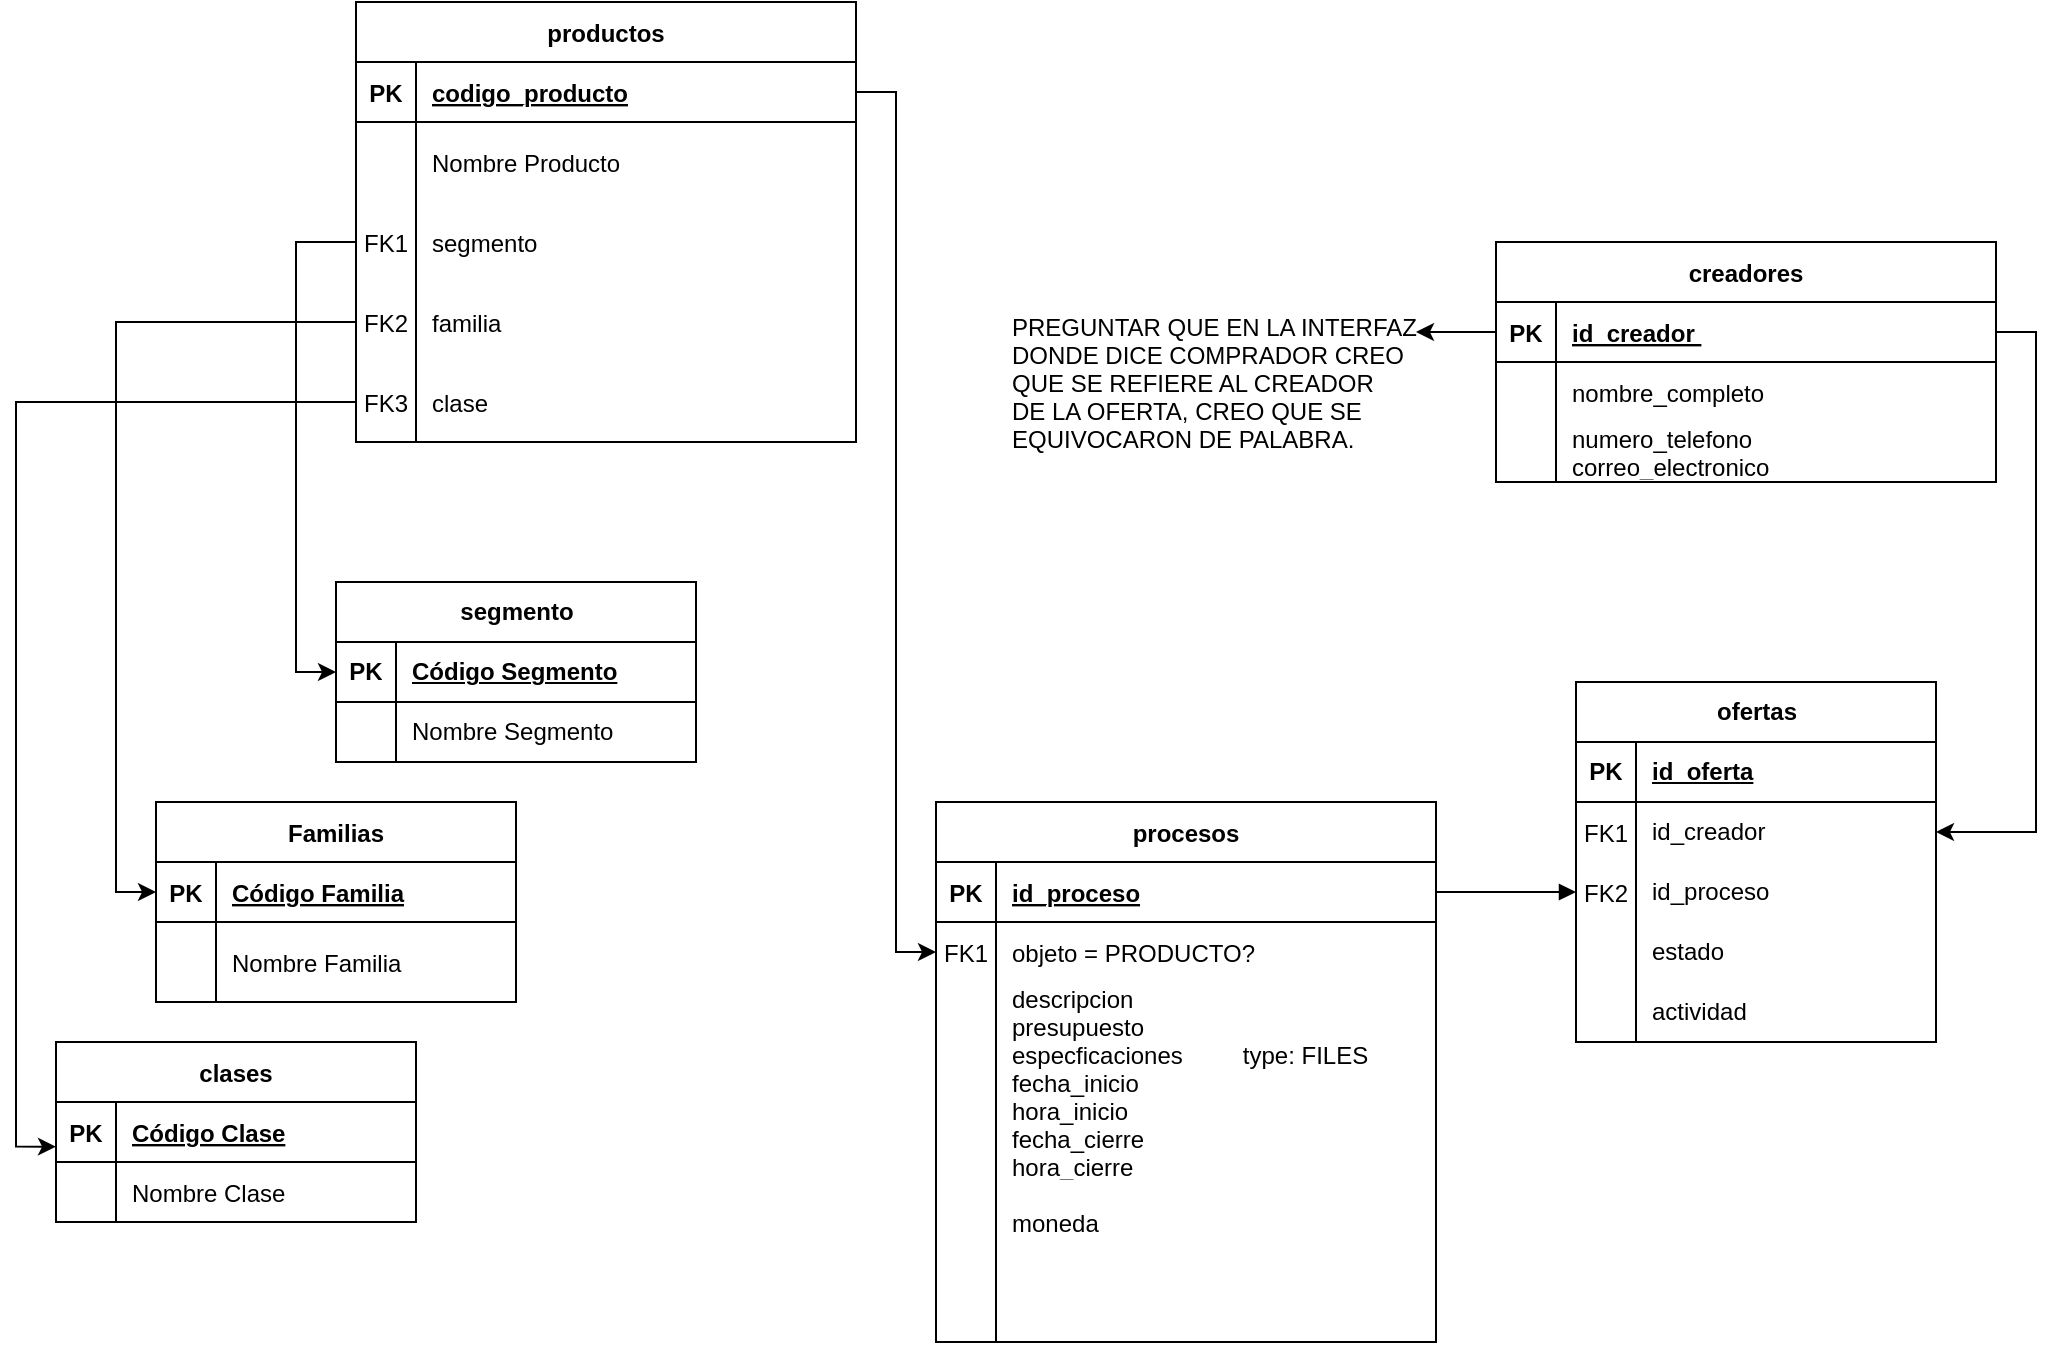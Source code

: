 <mxfile version="21.2.9" type="github">
  <diagram id="R2lEEEUBdFMjLlhIrx00" name="Page-1">
    <mxGraphModel dx="1434" dy="800" grid="1" gridSize="10" guides="1" tooltips="1" connect="1" arrows="1" fold="1" page="1" pageScale="1" pageWidth="1700" pageHeight="1100" background="none" math="0" shadow="0" extFonts="Permanent Marker^https://fonts.googleapis.com/css?family=Permanent+Marker">
      <root>
        <mxCell id="0" />
        <mxCell id="1" parent="0" />
        <mxCell id="C-vyLk0tnHw3VtMMgP7b-13" value="procesos" style="shape=table;startSize=30;container=1;collapsible=1;childLayout=tableLayout;fixedRows=1;rowLines=0;fontStyle=1;align=center;resizeLast=1;" parent="1" vertex="1">
          <mxGeometry x="610" y="520" width="250" height="270" as="geometry" />
        </mxCell>
        <mxCell id="C-vyLk0tnHw3VtMMgP7b-14" value="" style="shape=partialRectangle;collapsible=0;dropTarget=0;pointerEvents=0;fillColor=none;points=[[0,0.5],[1,0.5]];portConstraint=eastwest;top=0;left=0;right=0;bottom=1;" parent="C-vyLk0tnHw3VtMMgP7b-13" vertex="1">
          <mxGeometry y="30" width="250" height="30" as="geometry" />
        </mxCell>
        <mxCell id="C-vyLk0tnHw3VtMMgP7b-15" value="PK" style="shape=partialRectangle;overflow=hidden;connectable=0;fillColor=none;top=0;left=0;bottom=0;right=0;fontStyle=1;" parent="C-vyLk0tnHw3VtMMgP7b-14" vertex="1">
          <mxGeometry width="30" height="30" as="geometry">
            <mxRectangle width="30" height="30" as="alternateBounds" />
          </mxGeometry>
        </mxCell>
        <mxCell id="C-vyLk0tnHw3VtMMgP7b-16" value="id_proceso" style="shape=partialRectangle;overflow=hidden;connectable=0;fillColor=none;top=0;left=0;bottom=0;right=0;align=left;spacingLeft=6;fontStyle=5;" parent="C-vyLk0tnHw3VtMMgP7b-14" vertex="1">
          <mxGeometry x="30" width="220" height="30" as="geometry">
            <mxRectangle width="220" height="30" as="alternateBounds" />
          </mxGeometry>
        </mxCell>
        <mxCell id="C-vyLk0tnHw3VtMMgP7b-17" value="" style="shape=partialRectangle;collapsible=0;dropTarget=0;pointerEvents=0;fillColor=none;points=[[0,0.5],[1,0.5]];portConstraint=eastwest;top=0;left=0;right=0;bottom=0;" parent="C-vyLk0tnHw3VtMMgP7b-13" vertex="1">
          <mxGeometry y="60" width="250" height="30" as="geometry" />
        </mxCell>
        <mxCell id="C-vyLk0tnHw3VtMMgP7b-18" value="FK1" style="shape=partialRectangle;overflow=hidden;connectable=0;fillColor=none;top=0;left=0;bottom=0;right=0;" parent="C-vyLk0tnHw3VtMMgP7b-17" vertex="1">
          <mxGeometry width="30" height="30" as="geometry">
            <mxRectangle width="30" height="30" as="alternateBounds" />
          </mxGeometry>
        </mxCell>
        <mxCell id="C-vyLk0tnHw3VtMMgP7b-19" value="objeto = PRODUCTO?" style="shape=partialRectangle;overflow=hidden;connectable=0;fillColor=none;top=0;left=0;bottom=0;right=0;align=left;spacingLeft=6;" parent="C-vyLk0tnHw3VtMMgP7b-17" vertex="1">
          <mxGeometry x="30" width="220" height="30" as="geometry">
            <mxRectangle width="220" height="30" as="alternateBounds" />
          </mxGeometry>
        </mxCell>
        <mxCell id="C-vyLk0tnHw3VtMMgP7b-20" value="" style="shape=partialRectangle;collapsible=0;dropTarget=0;pointerEvents=0;fillColor=none;points=[[0,0.5],[1,0.5]];portConstraint=eastwest;top=0;left=0;right=0;bottom=0;" parent="C-vyLk0tnHw3VtMMgP7b-13" vertex="1">
          <mxGeometry y="90" width="250" height="100" as="geometry" />
        </mxCell>
        <mxCell id="C-vyLk0tnHw3VtMMgP7b-21" value="" style="shape=partialRectangle;overflow=hidden;connectable=0;fillColor=none;top=0;left=0;bottom=0;right=0;" parent="C-vyLk0tnHw3VtMMgP7b-20" vertex="1">
          <mxGeometry width="30" height="100" as="geometry">
            <mxRectangle width="30" height="100" as="alternateBounds" />
          </mxGeometry>
        </mxCell>
        <mxCell id="C-vyLk0tnHw3VtMMgP7b-22" value="descripcion&#xa;presupuesto&#xa;especficaciones         type: FILES&#xa;fecha_inicio&#xa;hora_inicio&#xa;fecha_cierre&#xa;hora_cierre" style="shape=partialRectangle;overflow=hidden;connectable=0;fillColor=none;top=0;left=0;bottom=0;right=0;align=left;spacingLeft=6;" parent="C-vyLk0tnHw3VtMMgP7b-20" vertex="1">
          <mxGeometry x="30" width="220" height="100" as="geometry">
            <mxRectangle width="220" height="100" as="alternateBounds" />
          </mxGeometry>
        </mxCell>
        <mxCell id="tsX41xSAK2laKhsIqQu9-92" style="shape=partialRectangle;collapsible=0;dropTarget=0;pointerEvents=0;fillColor=none;points=[[0,0.5],[1,0.5]];portConstraint=eastwest;top=0;left=0;right=0;bottom=0;" parent="C-vyLk0tnHw3VtMMgP7b-13" vertex="1">
          <mxGeometry y="190" width="250" height="40" as="geometry" />
        </mxCell>
        <mxCell id="tsX41xSAK2laKhsIqQu9-93" value="" style="shape=partialRectangle;overflow=hidden;connectable=0;fillColor=none;top=0;left=0;bottom=0;right=0;" parent="tsX41xSAK2laKhsIqQu9-92" vertex="1">
          <mxGeometry width="30" height="40" as="geometry">
            <mxRectangle width="30" height="40" as="alternateBounds" />
          </mxGeometry>
        </mxCell>
        <mxCell id="tsX41xSAK2laKhsIqQu9-94" value="moneda" style="shape=partialRectangle;overflow=hidden;connectable=0;fillColor=none;top=0;left=0;bottom=0;right=0;align=left;spacingLeft=6;" parent="tsX41xSAK2laKhsIqQu9-92" vertex="1">
          <mxGeometry x="30" width="220" height="40" as="geometry">
            <mxRectangle width="220" height="40" as="alternateBounds" />
          </mxGeometry>
        </mxCell>
        <mxCell id="5QhUC8c8IQBKlgMcxoo4-2" style="shape=partialRectangle;collapsible=0;dropTarget=0;pointerEvents=0;fillColor=none;points=[[0,0.5],[1,0.5]];portConstraint=eastwest;top=0;left=0;right=0;bottom=0;" vertex="1" parent="C-vyLk0tnHw3VtMMgP7b-13">
          <mxGeometry y="230" width="250" height="40" as="geometry" />
        </mxCell>
        <mxCell id="5QhUC8c8IQBKlgMcxoo4-3" style="shape=partialRectangle;overflow=hidden;connectable=0;fillColor=none;top=0;left=0;bottom=0;right=0;" vertex="1" parent="5QhUC8c8IQBKlgMcxoo4-2">
          <mxGeometry width="30" height="40" as="geometry">
            <mxRectangle width="30" height="40" as="alternateBounds" />
          </mxGeometry>
        </mxCell>
        <mxCell id="5QhUC8c8IQBKlgMcxoo4-4" style="shape=partialRectangle;overflow=hidden;connectable=0;fillColor=none;top=0;left=0;bottom=0;right=0;align=left;spacingLeft=6;" vertex="1" parent="5QhUC8c8IQBKlgMcxoo4-2">
          <mxGeometry x="30" width="220" height="40" as="geometry">
            <mxRectangle width="220" height="40" as="alternateBounds" />
          </mxGeometry>
        </mxCell>
        <mxCell id="1gzNXnjmNCpZjH8LedTt-11" value="creadores" style="shape=table;startSize=30;container=1;collapsible=1;childLayout=tableLayout;fixedRows=1;rowLines=0;fontStyle=1;align=center;resizeLast=1;" parent="1" vertex="1">
          <mxGeometry x="890" y="240" width="250" height="120" as="geometry" />
        </mxCell>
        <mxCell id="1gzNXnjmNCpZjH8LedTt-12" value="" style="shape=partialRectangle;collapsible=0;dropTarget=0;pointerEvents=0;fillColor=none;points=[[0,0.5],[1,0.5]];portConstraint=eastwest;top=0;left=0;right=0;bottom=1;" parent="1gzNXnjmNCpZjH8LedTt-11" vertex="1">
          <mxGeometry y="30" width="250" height="30" as="geometry" />
        </mxCell>
        <mxCell id="1gzNXnjmNCpZjH8LedTt-13" value="PK" style="shape=partialRectangle;overflow=hidden;connectable=0;fillColor=none;top=0;left=0;bottom=0;right=0;fontStyle=1;" parent="1gzNXnjmNCpZjH8LedTt-12" vertex="1">
          <mxGeometry width="30" height="30" as="geometry">
            <mxRectangle width="30" height="30" as="alternateBounds" />
          </mxGeometry>
        </mxCell>
        <mxCell id="1gzNXnjmNCpZjH8LedTt-14" value="id_creador " style="shape=partialRectangle;overflow=hidden;connectable=0;fillColor=none;top=0;left=0;bottom=0;right=0;align=left;spacingLeft=6;fontStyle=5;" parent="1gzNXnjmNCpZjH8LedTt-12" vertex="1">
          <mxGeometry x="30" width="220" height="30" as="geometry">
            <mxRectangle width="220" height="30" as="alternateBounds" />
          </mxGeometry>
        </mxCell>
        <mxCell id="1gzNXnjmNCpZjH8LedTt-15" value="" style="shape=partialRectangle;collapsible=0;dropTarget=0;pointerEvents=0;fillColor=none;points=[[0,0.5],[1,0.5]];portConstraint=eastwest;top=0;left=0;right=0;bottom=0;" parent="1gzNXnjmNCpZjH8LedTt-11" vertex="1">
          <mxGeometry y="60" width="250" height="30" as="geometry" />
        </mxCell>
        <mxCell id="1gzNXnjmNCpZjH8LedTt-16" value="" style="shape=partialRectangle;overflow=hidden;connectable=0;fillColor=none;top=0;left=0;bottom=0;right=0;" parent="1gzNXnjmNCpZjH8LedTt-15" vertex="1">
          <mxGeometry width="30" height="30" as="geometry">
            <mxRectangle width="30" height="30" as="alternateBounds" />
          </mxGeometry>
        </mxCell>
        <mxCell id="1gzNXnjmNCpZjH8LedTt-17" value="nombre_completo" style="shape=partialRectangle;overflow=hidden;connectable=0;fillColor=none;top=0;left=0;bottom=0;right=0;align=left;spacingLeft=6;" parent="1gzNXnjmNCpZjH8LedTt-15" vertex="1">
          <mxGeometry x="30" width="220" height="30" as="geometry">
            <mxRectangle width="220" height="30" as="alternateBounds" />
          </mxGeometry>
        </mxCell>
        <mxCell id="1gzNXnjmNCpZjH8LedTt-18" value="" style="shape=partialRectangle;collapsible=0;dropTarget=0;pointerEvents=0;fillColor=none;points=[[0,0.5],[1,0.5]];portConstraint=eastwest;top=0;left=0;right=0;bottom=0;" parent="1gzNXnjmNCpZjH8LedTt-11" vertex="1">
          <mxGeometry y="90" width="250" height="30" as="geometry" />
        </mxCell>
        <mxCell id="1gzNXnjmNCpZjH8LedTt-19" value="" style="shape=partialRectangle;overflow=hidden;connectable=0;fillColor=none;top=0;left=0;bottom=0;right=0;" parent="1gzNXnjmNCpZjH8LedTt-18" vertex="1">
          <mxGeometry width="30" height="30" as="geometry">
            <mxRectangle width="30" height="30" as="alternateBounds" />
          </mxGeometry>
        </mxCell>
        <mxCell id="1gzNXnjmNCpZjH8LedTt-20" value="numero_telefono&#xa;correo_electronico" style="shape=partialRectangle;overflow=hidden;connectable=0;fillColor=none;top=0;left=0;bottom=0;right=0;align=left;spacingLeft=6;" parent="1gzNXnjmNCpZjH8LedTt-18" vertex="1">
          <mxGeometry x="30" width="220" height="30" as="geometry">
            <mxRectangle width="220" height="30" as="alternateBounds" />
          </mxGeometry>
        </mxCell>
        <mxCell id="1gzNXnjmNCpZjH8LedTt-21" value="productos" style="shape=table;startSize=30;container=1;collapsible=1;childLayout=tableLayout;fixedRows=1;rowLines=0;fontStyle=1;align=center;resizeLast=1;" parent="1" vertex="1">
          <mxGeometry x="320" y="120" width="250" height="220" as="geometry" />
        </mxCell>
        <mxCell id="1gzNXnjmNCpZjH8LedTt-22" value="" style="shape=partialRectangle;collapsible=0;dropTarget=0;pointerEvents=0;fillColor=none;points=[[0,0.5],[1,0.5]];portConstraint=eastwest;top=0;left=0;right=0;bottom=1;" parent="1gzNXnjmNCpZjH8LedTt-21" vertex="1">
          <mxGeometry y="30" width="250" height="30" as="geometry" />
        </mxCell>
        <mxCell id="1gzNXnjmNCpZjH8LedTt-23" value="PK" style="shape=partialRectangle;overflow=hidden;connectable=0;fillColor=none;top=0;left=0;bottom=0;right=0;fontStyle=1;" parent="1gzNXnjmNCpZjH8LedTt-22" vertex="1">
          <mxGeometry width="30" height="30" as="geometry">
            <mxRectangle width="30" height="30" as="alternateBounds" />
          </mxGeometry>
        </mxCell>
        <mxCell id="1gzNXnjmNCpZjH8LedTt-24" value="codigo_producto" style="shape=partialRectangle;overflow=hidden;connectable=0;fillColor=none;top=0;left=0;bottom=0;right=0;align=left;spacingLeft=6;fontStyle=5;" parent="1gzNXnjmNCpZjH8LedTt-22" vertex="1">
          <mxGeometry x="30" width="220" height="30" as="geometry">
            <mxRectangle width="220" height="30" as="alternateBounds" />
          </mxGeometry>
        </mxCell>
        <mxCell id="1gzNXnjmNCpZjH8LedTt-25" value="" style="shape=partialRectangle;collapsible=0;dropTarget=0;pointerEvents=0;fillColor=none;points=[[0,0.5],[1,0.5]];portConstraint=eastwest;top=0;left=0;right=0;bottom=0;" parent="1gzNXnjmNCpZjH8LedTt-21" vertex="1">
          <mxGeometry y="60" width="250" height="40" as="geometry" />
        </mxCell>
        <mxCell id="1gzNXnjmNCpZjH8LedTt-26" value="" style="shape=partialRectangle;overflow=hidden;connectable=0;fillColor=none;top=0;left=0;bottom=0;right=0;" parent="1gzNXnjmNCpZjH8LedTt-25" vertex="1">
          <mxGeometry width="30" height="40" as="geometry">
            <mxRectangle width="30" height="40" as="alternateBounds" />
          </mxGeometry>
        </mxCell>
        <mxCell id="1gzNXnjmNCpZjH8LedTt-27" value="Nombre Producto" style="shape=partialRectangle;overflow=hidden;connectable=0;fillColor=none;top=0;left=0;bottom=0;right=0;align=left;spacingLeft=6;" parent="1gzNXnjmNCpZjH8LedTt-25" vertex="1">
          <mxGeometry x="30" width="220" height="40" as="geometry">
            <mxRectangle width="220" height="40" as="alternateBounds" />
          </mxGeometry>
        </mxCell>
        <mxCell id="tsX41xSAK2laKhsIqQu9-65" style="shape=partialRectangle;collapsible=0;dropTarget=0;pointerEvents=0;fillColor=none;points=[[0,0.5],[1,0.5]];portConstraint=eastwest;top=0;left=0;right=0;bottom=0;" parent="1gzNXnjmNCpZjH8LedTt-21" vertex="1">
          <mxGeometry y="100" width="250" height="40" as="geometry" />
        </mxCell>
        <mxCell id="tsX41xSAK2laKhsIqQu9-66" value="FK1" style="shape=partialRectangle;overflow=hidden;connectable=0;fillColor=none;top=0;left=0;bottom=0;right=0;" parent="tsX41xSAK2laKhsIqQu9-65" vertex="1">
          <mxGeometry width="30" height="40" as="geometry">
            <mxRectangle width="30" height="40" as="alternateBounds" />
          </mxGeometry>
        </mxCell>
        <mxCell id="tsX41xSAK2laKhsIqQu9-67" value="segmento" style="shape=partialRectangle;overflow=hidden;connectable=0;fillColor=none;top=0;left=0;bottom=0;right=0;align=left;spacingLeft=6;" parent="tsX41xSAK2laKhsIqQu9-65" vertex="1">
          <mxGeometry x="30" width="220" height="40" as="geometry">
            <mxRectangle width="220" height="40" as="alternateBounds" />
          </mxGeometry>
        </mxCell>
        <mxCell id="tsX41xSAK2laKhsIqQu9-68" style="shape=partialRectangle;collapsible=0;dropTarget=0;pointerEvents=0;fillColor=none;points=[[0,0.5],[1,0.5]];portConstraint=eastwest;top=0;left=0;right=0;bottom=0;" parent="1gzNXnjmNCpZjH8LedTt-21" vertex="1">
          <mxGeometry y="140" width="250" height="40" as="geometry" />
        </mxCell>
        <mxCell id="tsX41xSAK2laKhsIqQu9-69" value="FK2" style="shape=partialRectangle;overflow=hidden;connectable=0;fillColor=none;top=0;left=0;bottom=0;right=0;" parent="tsX41xSAK2laKhsIqQu9-68" vertex="1">
          <mxGeometry width="30" height="40" as="geometry">
            <mxRectangle width="30" height="40" as="alternateBounds" />
          </mxGeometry>
        </mxCell>
        <mxCell id="tsX41xSAK2laKhsIqQu9-70" value="familia" style="shape=partialRectangle;overflow=hidden;connectable=0;fillColor=none;top=0;left=0;bottom=0;right=0;align=left;spacingLeft=6;" parent="tsX41xSAK2laKhsIqQu9-68" vertex="1">
          <mxGeometry x="30" width="220" height="40" as="geometry">
            <mxRectangle width="220" height="40" as="alternateBounds" />
          </mxGeometry>
        </mxCell>
        <mxCell id="tsX41xSAK2laKhsIqQu9-71" style="shape=partialRectangle;collapsible=0;dropTarget=0;pointerEvents=0;fillColor=none;points=[[0,0.5],[1,0.5]];portConstraint=eastwest;top=0;left=0;right=0;bottom=0;" parent="1gzNXnjmNCpZjH8LedTt-21" vertex="1">
          <mxGeometry y="180" width="250" height="40" as="geometry" />
        </mxCell>
        <mxCell id="tsX41xSAK2laKhsIqQu9-72" value="FK3" style="shape=partialRectangle;overflow=hidden;connectable=0;fillColor=none;top=0;left=0;bottom=0;right=0;" parent="tsX41xSAK2laKhsIqQu9-71" vertex="1">
          <mxGeometry width="30" height="40" as="geometry">
            <mxRectangle width="30" height="40" as="alternateBounds" />
          </mxGeometry>
        </mxCell>
        <mxCell id="tsX41xSAK2laKhsIqQu9-73" value="clase" style="shape=partialRectangle;overflow=hidden;connectable=0;fillColor=none;top=0;left=0;bottom=0;right=0;align=left;spacingLeft=6;" parent="tsX41xSAK2laKhsIqQu9-71" vertex="1">
          <mxGeometry x="30" width="220" height="40" as="geometry">
            <mxRectangle width="220" height="40" as="alternateBounds" />
          </mxGeometry>
        </mxCell>
        <mxCell id="1gzNXnjmNCpZjH8LedTt-28" value="clases" style="shape=table;startSize=30;container=1;collapsible=1;childLayout=tableLayout;fixedRows=1;rowLines=0;fontStyle=1;align=center;resizeLast=1;" parent="1" vertex="1">
          <mxGeometry x="170" y="640" width="180" height="90" as="geometry" />
        </mxCell>
        <mxCell id="1gzNXnjmNCpZjH8LedTt-29" value="" style="shape=partialRectangle;collapsible=0;dropTarget=0;pointerEvents=0;fillColor=none;points=[[0,0.5],[1,0.5]];portConstraint=eastwest;top=0;left=0;right=0;bottom=1;" parent="1gzNXnjmNCpZjH8LedTt-28" vertex="1">
          <mxGeometry y="30" width="180" height="30" as="geometry" />
        </mxCell>
        <mxCell id="1gzNXnjmNCpZjH8LedTt-30" value="PK" style="shape=partialRectangle;overflow=hidden;connectable=0;fillColor=none;top=0;left=0;bottom=0;right=0;fontStyle=1;" parent="1gzNXnjmNCpZjH8LedTt-29" vertex="1">
          <mxGeometry width="30" height="30" as="geometry">
            <mxRectangle width="30" height="30" as="alternateBounds" />
          </mxGeometry>
        </mxCell>
        <mxCell id="1gzNXnjmNCpZjH8LedTt-31" value="Código Clase" style="shape=partialRectangle;overflow=hidden;connectable=0;fillColor=none;top=0;left=0;bottom=0;right=0;align=left;spacingLeft=6;fontStyle=5;" parent="1gzNXnjmNCpZjH8LedTt-29" vertex="1">
          <mxGeometry x="30" width="150" height="30" as="geometry">
            <mxRectangle width="150" height="30" as="alternateBounds" />
          </mxGeometry>
        </mxCell>
        <mxCell id="1gzNXnjmNCpZjH8LedTt-32" value="" style="shape=partialRectangle;collapsible=0;dropTarget=0;pointerEvents=0;fillColor=none;points=[[0,0.5],[1,0.5]];portConstraint=eastwest;top=0;left=0;right=0;bottom=0;" parent="1gzNXnjmNCpZjH8LedTt-28" vertex="1">
          <mxGeometry y="60" width="180" height="30" as="geometry" />
        </mxCell>
        <mxCell id="1gzNXnjmNCpZjH8LedTt-33" value="" style="shape=partialRectangle;overflow=hidden;connectable=0;fillColor=none;top=0;left=0;bottom=0;right=0;" parent="1gzNXnjmNCpZjH8LedTt-32" vertex="1">
          <mxGeometry width="30" height="30" as="geometry">
            <mxRectangle width="30" height="30" as="alternateBounds" />
          </mxGeometry>
        </mxCell>
        <mxCell id="1gzNXnjmNCpZjH8LedTt-34" value="Nombre Clase" style="shape=partialRectangle;overflow=hidden;connectable=0;fillColor=none;top=0;left=0;bottom=0;right=0;align=left;spacingLeft=6;" parent="1gzNXnjmNCpZjH8LedTt-32" vertex="1">
          <mxGeometry x="30" width="150" height="30" as="geometry">
            <mxRectangle width="150" height="30" as="alternateBounds" />
          </mxGeometry>
        </mxCell>
        <mxCell id="1gzNXnjmNCpZjH8LedTt-35" value="Familias" style="shape=table;startSize=30;container=1;collapsible=1;childLayout=tableLayout;fixedRows=1;rowLines=0;fontStyle=1;align=center;resizeLast=1;" parent="1" vertex="1">
          <mxGeometry x="220" y="520" width="180" height="100" as="geometry" />
        </mxCell>
        <mxCell id="1gzNXnjmNCpZjH8LedTt-36" value="" style="shape=partialRectangle;collapsible=0;dropTarget=0;pointerEvents=0;fillColor=none;points=[[0,0.5],[1,0.5]];portConstraint=eastwest;top=0;left=0;right=0;bottom=1;" parent="1gzNXnjmNCpZjH8LedTt-35" vertex="1">
          <mxGeometry y="30" width="180" height="30" as="geometry" />
        </mxCell>
        <mxCell id="1gzNXnjmNCpZjH8LedTt-37" value="PK" style="shape=partialRectangle;overflow=hidden;connectable=0;fillColor=none;top=0;left=0;bottom=0;right=0;fontStyle=1;" parent="1gzNXnjmNCpZjH8LedTt-36" vertex="1">
          <mxGeometry width="30" height="30" as="geometry">
            <mxRectangle width="30" height="30" as="alternateBounds" />
          </mxGeometry>
        </mxCell>
        <mxCell id="1gzNXnjmNCpZjH8LedTt-38" value="Código Familia" style="shape=partialRectangle;overflow=hidden;connectable=0;fillColor=none;top=0;left=0;bottom=0;right=0;align=left;spacingLeft=6;fontStyle=5;" parent="1gzNXnjmNCpZjH8LedTt-36" vertex="1">
          <mxGeometry x="30" width="150" height="30" as="geometry">
            <mxRectangle width="150" height="30" as="alternateBounds" />
          </mxGeometry>
        </mxCell>
        <mxCell id="1gzNXnjmNCpZjH8LedTt-39" value="" style="shape=partialRectangle;collapsible=0;dropTarget=0;pointerEvents=0;fillColor=none;points=[[0,0.5],[1,0.5]];portConstraint=eastwest;top=0;left=0;right=0;bottom=0;" parent="1gzNXnjmNCpZjH8LedTt-35" vertex="1">
          <mxGeometry y="60" width="180" height="40" as="geometry" />
        </mxCell>
        <mxCell id="1gzNXnjmNCpZjH8LedTt-40" value="" style="shape=partialRectangle;overflow=hidden;connectable=0;fillColor=none;top=0;left=0;bottom=0;right=0;" parent="1gzNXnjmNCpZjH8LedTt-39" vertex="1">
          <mxGeometry width="30" height="40" as="geometry">
            <mxRectangle width="30" height="40" as="alternateBounds" />
          </mxGeometry>
        </mxCell>
        <mxCell id="1gzNXnjmNCpZjH8LedTt-41" value="Nombre Familia" style="shape=partialRectangle;overflow=hidden;connectable=0;fillColor=none;top=0;left=0;bottom=0;right=0;align=left;spacingLeft=6;" parent="1gzNXnjmNCpZjH8LedTt-39" vertex="1">
          <mxGeometry x="30" width="150" height="40" as="geometry">
            <mxRectangle width="150" height="40" as="alternateBounds" />
          </mxGeometry>
        </mxCell>
        <mxCell id="tsX41xSAK2laKhsIqQu9-10" style="edgeStyle=orthogonalEdgeStyle;rounded=0;orthogonalLoop=1;jettySize=auto;html=1;entryX=1;entryY=0.5;entryDx=0;entryDy=0;" parent="1" source="1gzNXnjmNCpZjH8LedTt-12" target="tsX41xSAK2laKhsIqQu9-29" edge="1">
          <mxGeometry relative="1" as="geometry">
            <mxPoint x="1170" y="180.0" as="targetPoint" />
          </mxGeometry>
        </mxCell>
        <mxCell id="tsX41xSAK2laKhsIqQu9-21" value="PREGUNTAR QUE EN LA INTERFAZ &#xa;DONDE DICE COMPRADOR CREO &#xa;QUE SE REFIERE AL CREADOR&#xa;DE LA OFERTA, CREO QUE SE &#xa;EQUIVOCARON DE PALABRA." style="shape=partialRectangle;overflow=hidden;connectable=0;fillColor=none;top=0;left=0;bottom=0;right=0;align=left;spacingLeft=6;" parent="1" vertex="1">
          <mxGeometry x="640" y="260" width="220" height="100" as="geometry">
            <mxRectangle width="220" height="100" as="alternateBounds" />
          </mxGeometry>
        </mxCell>
        <mxCell id="tsX41xSAK2laKhsIqQu9-44" value="" style="group" parent="1" vertex="1" connectable="0">
          <mxGeometry x="930" y="460" width="180" height="150" as="geometry" />
        </mxCell>
        <mxCell id="tsX41xSAK2laKhsIqQu9-42" value="" style="group" parent="tsX41xSAK2laKhsIqQu9-44" vertex="1" connectable="0">
          <mxGeometry width="180" height="150" as="geometry" />
        </mxCell>
        <mxCell id="tsX41xSAK2laKhsIqQu9-39" value="" style="group" parent="tsX41xSAK2laKhsIqQu9-42" vertex="1" connectable="0">
          <mxGeometry width="180" height="150" as="geometry" />
        </mxCell>
        <mxCell id="tsX41xSAK2laKhsIqQu9-25" value="ofertas" style="shape=table;startSize=30;container=1;collapsible=1;childLayout=tableLayout;fixedRows=1;rowLines=0;fontStyle=1;align=center;resizeLast=1;html=1;" parent="tsX41xSAK2laKhsIqQu9-39" vertex="1">
          <mxGeometry width="180" height="180" as="geometry" />
        </mxCell>
        <mxCell id="tsX41xSAK2laKhsIqQu9-26" value="" style="shape=tableRow;horizontal=0;startSize=0;swimlaneHead=0;swimlaneBody=0;fillColor=none;collapsible=0;dropTarget=0;points=[[0,0.5],[1,0.5]];portConstraint=eastwest;top=0;left=0;right=0;bottom=1;" parent="tsX41xSAK2laKhsIqQu9-25" vertex="1">
          <mxGeometry y="30" width="180" height="30" as="geometry" />
        </mxCell>
        <mxCell id="tsX41xSAK2laKhsIqQu9-27" value="PK" style="shape=partialRectangle;connectable=0;fillColor=none;top=0;left=0;bottom=0;right=0;fontStyle=1;overflow=hidden;whiteSpace=wrap;html=1;" parent="tsX41xSAK2laKhsIqQu9-26" vertex="1">
          <mxGeometry width="30" height="30" as="geometry">
            <mxRectangle width="30" height="30" as="alternateBounds" />
          </mxGeometry>
        </mxCell>
        <mxCell id="tsX41xSAK2laKhsIqQu9-28" value="id_oferta" style="shape=partialRectangle;connectable=0;fillColor=none;top=0;left=0;bottom=0;right=0;align=left;spacingLeft=6;fontStyle=5;overflow=hidden;whiteSpace=wrap;html=1;" parent="tsX41xSAK2laKhsIqQu9-26" vertex="1">
          <mxGeometry x="30" width="150" height="30" as="geometry">
            <mxRectangle width="150" height="30" as="alternateBounds" />
          </mxGeometry>
        </mxCell>
        <mxCell id="tsX41xSAK2laKhsIqQu9-29" value="" style="shape=tableRow;horizontal=0;startSize=0;swimlaneHead=0;swimlaneBody=0;fillColor=none;collapsible=0;dropTarget=0;points=[[0,0.5],[1,0.5]];portConstraint=eastwest;top=0;left=0;right=0;bottom=0;" parent="tsX41xSAK2laKhsIqQu9-25" vertex="1">
          <mxGeometry y="60" width="180" height="30" as="geometry" />
        </mxCell>
        <mxCell id="tsX41xSAK2laKhsIqQu9-30" value="" style="shape=partialRectangle;connectable=0;fillColor=none;top=0;left=0;bottom=0;right=0;editable=1;overflow=hidden;whiteSpace=wrap;html=1;" parent="tsX41xSAK2laKhsIqQu9-29" vertex="1">
          <mxGeometry width="30" height="30" as="geometry">
            <mxRectangle width="30" height="30" as="alternateBounds" />
          </mxGeometry>
        </mxCell>
        <mxCell id="tsX41xSAK2laKhsIqQu9-31" value="id_creador" style="shape=partialRectangle;connectable=0;fillColor=none;top=0;left=0;bottom=0;right=0;align=left;spacingLeft=6;overflow=hidden;whiteSpace=wrap;html=1;" parent="tsX41xSAK2laKhsIqQu9-29" vertex="1">
          <mxGeometry x="30" width="150" height="30" as="geometry">
            <mxRectangle width="150" height="30" as="alternateBounds" />
          </mxGeometry>
        </mxCell>
        <mxCell id="tsX41xSAK2laKhsIqQu9-32" value="" style="shape=tableRow;horizontal=0;startSize=0;swimlaneHead=0;swimlaneBody=0;fillColor=none;collapsible=0;dropTarget=0;points=[[0,0.5],[1,0.5]];portConstraint=eastwest;top=0;left=0;right=0;bottom=0;" parent="tsX41xSAK2laKhsIqQu9-25" vertex="1">
          <mxGeometry y="90" width="180" height="30" as="geometry" />
        </mxCell>
        <mxCell id="tsX41xSAK2laKhsIqQu9-33" value="" style="shape=partialRectangle;connectable=0;fillColor=none;top=0;left=0;bottom=0;right=0;editable=1;overflow=hidden;whiteSpace=wrap;html=1;" parent="tsX41xSAK2laKhsIqQu9-32" vertex="1">
          <mxGeometry width="30" height="30" as="geometry">
            <mxRectangle width="30" height="30" as="alternateBounds" />
          </mxGeometry>
        </mxCell>
        <mxCell id="tsX41xSAK2laKhsIqQu9-34" value="id_proceso" style="shape=partialRectangle;connectable=0;fillColor=none;top=0;left=0;bottom=0;right=0;align=left;spacingLeft=6;overflow=hidden;whiteSpace=wrap;html=1;" parent="tsX41xSAK2laKhsIqQu9-32" vertex="1">
          <mxGeometry x="30" width="150" height="30" as="geometry">
            <mxRectangle width="150" height="30" as="alternateBounds" />
          </mxGeometry>
        </mxCell>
        <mxCell id="tsX41xSAK2laKhsIqQu9-35" value="" style="shape=tableRow;horizontal=0;startSize=0;swimlaneHead=0;swimlaneBody=0;fillColor=none;collapsible=0;dropTarget=0;points=[[0,0.5],[1,0.5]];portConstraint=eastwest;top=0;left=0;right=0;bottom=0;" parent="tsX41xSAK2laKhsIqQu9-25" vertex="1">
          <mxGeometry y="120" width="180" height="30" as="geometry" />
        </mxCell>
        <mxCell id="tsX41xSAK2laKhsIqQu9-36" value="" style="shape=partialRectangle;connectable=0;fillColor=none;top=0;left=0;bottom=0;right=0;editable=1;overflow=hidden;whiteSpace=wrap;html=1;" parent="tsX41xSAK2laKhsIqQu9-35" vertex="1">
          <mxGeometry width="30" height="30" as="geometry">
            <mxRectangle width="30" height="30" as="alternateBounds" />
          </mxGeometry>
        </mxCell>
        <mxCell id="tsX41xSAK2laKhsIqQu9-37" value="estado" style="shape=partialRectangle;connectable=0;fillColor=none;top=0;left=0;bottom=0;right=0;align=left;spacingLeft=6;overflow=hidden;whiteSpace=wrap;html=1;" parent="tsX41xSAK2laKhsIqQu9-35" vertex="1">
          <mxGeometry x="30" width="150" height="30" as="geometry">
            <mxRectangle width="150" height="30" as="alternateBounds" />
          </mxGeometry>
        </mxCell>
        <mxCell id="tsX41xSAK2laKhsIqQu9-49" style="shape=tableRow;horizontal=0;startSize=0;swimlaneHead=0;swimlaneBody=0;fillColor=none;collapsible=0;dropTarget=0;points=[[0,0.5],[1,0.5]];portConstraint=eastwest;top=0;left=0;right=0;bottom=0;" parent="tsX41xSAK2laKhsIqQu9-25" vertex="1">
          <mxGeometry y="150" width="180" height="30" as="geometry" />
        </mxCell>
        <mxCell id="tsX41xSAK2laKhsIqQu9-50" style="shape=partialRectangle;connectable=0;fillColor=none;top=0;left=0;bottom=0;right=0;editable=1;overflow=hidden;whiteSpace=wrap;html=1;" parent="tsX41xSAK2laKhsIqQu9-49" vertex="1">
          <mxGeometry width="30" height="30" as="geometry">
            <mxRectangle width="30" height="30" as="alternateBounds" />
          </mxGeometry>
        </mxCell>
        <mxCell id="tsX41xSAK2laKhsIqQu9-51" value="actividad" style="shape=partialRectangle;connectable=0;fillColor=none;top=0;left=0;bottom=0;right=0;align=left;spacingLeft=6;overflow=hidden;whiteSpace=wrap;html=1;" parent="tsX41xSAK2laKhsIqQu9-49" vertex="1">
          <mxGeometry x="30" width="150" height="30" as="geometry">
            <mxRectangle width="150" height="30" as="alternateBounds" />
          </mxGeometry>
        </mxCell>
        <mxCell id="tsX41xSAK2laKhsIqQu9-38" value="FK1" style="shape=partialRectangle;overflow=hidden;connectable=0;fillColor=none;top=0;left=0;bottom=0;right=0;" parent="tsX41xSAK2laKhsIqQu9-39" vertex="1">
          <mxGeometry y="60" width="30" height="30" as="geometry">
            <mxRectangle width="30" height="60" as="alternateBounds" />
          </mxGeometry>
        </mxCell>
        <mxCell id="tsX41xSAK2laKhsIqQu9-43" value="FK2" style="shape=partialRectangle;overflow=hidden;connectable=0;fillColor=none;top=0;left=0;bottom=0;right=0;" parent="tsX41xSAK2laKhsIqQu9-44" vertex="1">
          <mxGeometry y="90" width="30" height="30" as="geometry">
            <mxRectangle width="30" height="60" as="alternateBounds" />
          </mxGeometry>
        </mxCell>
        <mxCell id="tsX41xSAK2laKhsIqQu9-45" style="edgeStyle=orthogonalEdgeStyle;rounded=0;orthogonalLoop=1;jettySize=auto;html=1;entryX=1;entryY=0.5;entryDx=0;entryDy=0;startArrow=block;startFill=1;endArrow=none;endFill=0;" parent="1" source="tsX41xSAK2laKhsIqQu9-32" target="C-vyLk0tnHw3VtMMgP7b-14" edge="1">
          <mxGeometry relative="1" as="geometry" />
        </mxCell>
        <mxCell id="tsX41xSAK2laKhsIqQu9-52" value="segmento" style="shape=table;startSize=30;container=1;collapsible=1;childLayout=tableLayout;fixedRows=1;rowLines=0;fontStyle=1;align=center;resizeLast=1;html=1;" parent="1" vertex="1">
          <mxGeometry x="310" y="410" width="180" height="90" as="geometry" />
        </mxCell>
        <mxCell id="tsX41xSAK2laKhsIqQu9-53" value="" style="shape=tableRow;horizontal=0;startSize=0;swimlaneHead=0;swimlaneBody=0;fillColor=none;collapsible=0;dropTarget=0;points=[[0,0.5],[1,0.5]];portConstraint=eastwest;top=0;left=0;right=0;bottom=1;" parent="tsX41xSAK2laKhsIqQu9-52" vertex="1">
          <mxGeometry y="30" width="180" height="30" as="geometry" />
        </mxCell>
        <mxCell id="tsX41xSAK2laKhsIqQu9-54" value="PK" style="shape=partialRectangle;connectable=0;fillColor=none;top=0;left=0;bottom=0;right=0;fontStyle=1;overflow=hidden;whiteSpace=wrap;html=1;" parent="tsX41xSAK2laKhsIqQu9-53" vertex="1">
          <mxGeometry width="30" height="30" as="geometry">
            <mxRectangle width="30" height="30" as="alternateBounds" />
          </mxGeometry>
        </mxCell>
        <mxCell id="tsX41xSAK2laKhsIqQu9-55" value="Código Segmento" style="shape=partialRectangle;connectable=0;fillColor=none;top=0;left=0;bottom=0;right=0;align=left;spacingLeft=6;fontStyle=5;overflow=hidden;whiteSpace=wrap;html=1;" parent="tsX41xSAK2laKhsIqQu9-53" vertex="1">
          <mxGeometry x="30" width="150" height="30" as="geometry">
            <mxRectangle width="150" height="30" as="alternateBounds" />
          </mxGeometry>
        </mxCell>
        <mxCell id="tsX41xSAK2laKhsIqQu9-56" value="" style="shape=tableRow;horizontal=0;startSize=0;swimlaneHead=0;swimlaneBody=0;fillColor=none;collapsible=0;dropTarget=0;points=[[0,0.5],[1,0.5]];portConstraint=eastwest;top=0;left=0;right=0;bottom=0;" parent="tsX41xSAK2laKhsIqQu9-52" vertex="1">
          <mxGeometry y="60" width="180" height="30" as="geometry" />
        </mxCell>
        <mxCell id="tsX41xSAK2laKhsIqQu9-57" value="" style="shape=partialRectangle;connectable=0;fillColor=none;top=0;left=0;bottom=0;right=0;editable=1;overflow=hidden;whiteSpace=wrap;html=1;" parent="tsX41xSAK2laKhsIqQu9-56" vertex="1">
          <mxGeometry width="30" height="30" as="geometry">
            <mxRectangle width="30" height="30" as="alternateBounds" />
          </mxGeometry>
        </mxCell>
        <mxCell id="tsX41xSAK2laKhsIqQu9-58" value="Nombre Segmento" style="shape=partialRectangle;connectable=0;fillColor=none;top=0;left=0;bottom=0;right=0;align=left;spacingLeft=6;overflow=hidden;whiteSpace=wrap;html=1;" parent="tsX41xSAK2laKhsIqQu9-56" vertex="1">
          <mxGeometry x="30" width="150" height="30" as="geometry">
            <mxRectangle width="150" height="30" as="alternateBounds" />
          </mxGeometry>
        </mxCell>
        <mxCell id="tsX41xSAK2laKhsIqQu9-86" style="edgeStyle=orthogonalEdgeStyle;rounded=0;orthogonalLoop=1;jettySize=auto;html=1;entryX=0;entryY=0.5;entryDx=0;entryDy=0;" parent="1" source="tsX41xSAK2laKhsIqQu9-65" target="tsX41xSAK2laKhsIqQu9-53" edge="1">
          <mxGeometry relative="1" as="geometry" />
        </mxCell>
        <mxCell id="tsX41xSAK2laKhsIqQu9-87" style="edgeStyle=orthogonalEdgeStyle;rounded=0;orthogonalLoop=1;jettySize=auto;html=1;entryX=0;entryY=0.5;entryDx=0;entryDy=0;" parent="1" source="tsX41xSAK2laKhsIqQu9-68" target="1gzNXnjmNCpZjH8LedTt-36" edge="1">
          <mxGeometry relative="1" as="geometry" />
        </mxCell>
        <mxCell id="tsX41xSAK2laKhsIqQu9-88" style="edgeStyle=orthogonalEdgeStyle;rounded=0;orthogonalLoop=1;jettySize=auto;html=1;entryX=0;entryY=0.744;entryDx=0;entryDy=0;entryPerimeter=0;" parent="1" source="tsX41xSAK2laKhsIqQu9-71" target="1gzNXnjmNCpZjH8LedTt-29" edge="1">
          <mxGeometry relative="1" as="geometry" />
        </mxCell>
        <mxCell id="mNQ5Mr-4AA92kQs4-r7N-1" style="edgeStyle=orthogonalEdgeStyle;rounded=0;orthogonalLoop=1;jettySize=auto;html=1;entryX=0;entryY=0.5;entryDx=0;entryDy=0;" parent="1" source="1gzNXnjmNCpZjH8LedTt-22" target="C-vyLk0tnHw3VtMMgP7b-17" edge="1">
          <mxGeometry relative="1" as="geometry" />
        </mxCell>
        <mxCell id="5QhUC8c8IQBKlgMcxoo4-1" style="edgeStyle=orthogonalEdgeStyle;rounded=0;orthogonalLoop=1;jettySize=auto;html=1;" edge="1" parent="1" source="1gzNXnjmNCpZjH8LedTt-12">
          <mxGeometry relative="1" as="geometry">
            <mxPoint x="850" y="285" as="targetPoint" />
          </mxGeometry>
        </mxCell>
      </root>
    </mxGraphModel>
  </diagram>
</mxfile>
